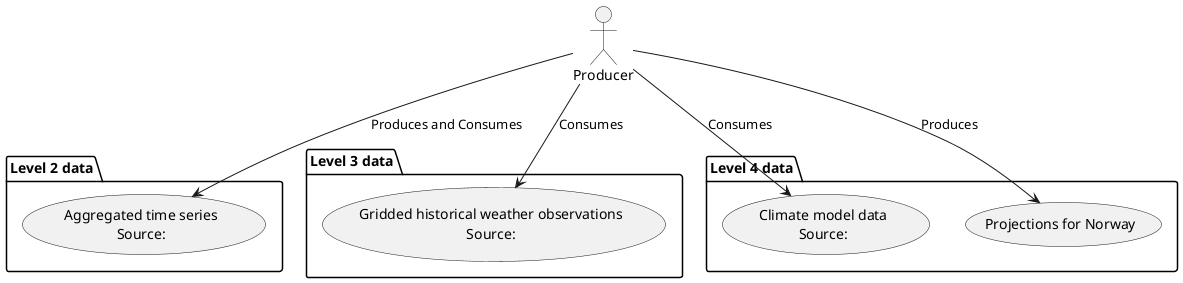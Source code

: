 @startuml

package "Level 2 data" as L2 {
  (Aggregated time series\nSource:) as (CD2)
}
package "Level 3 data" as L3 {
  (Gridded historical weather observations\nSource:) as (CD3)
}

package "Level 4 data" as L4 {
  (Climate model data\nSource:) as (CD4)
  (Projections for Norway) as NK 
}

actor "Producer" as Producer

Producer --> (CD2) : Produces and Consumes
Producer --> (CD3) : Consumes
Producer --> (CD4) : Consumes
Producer --> (NK)  : Produces

@enduml

